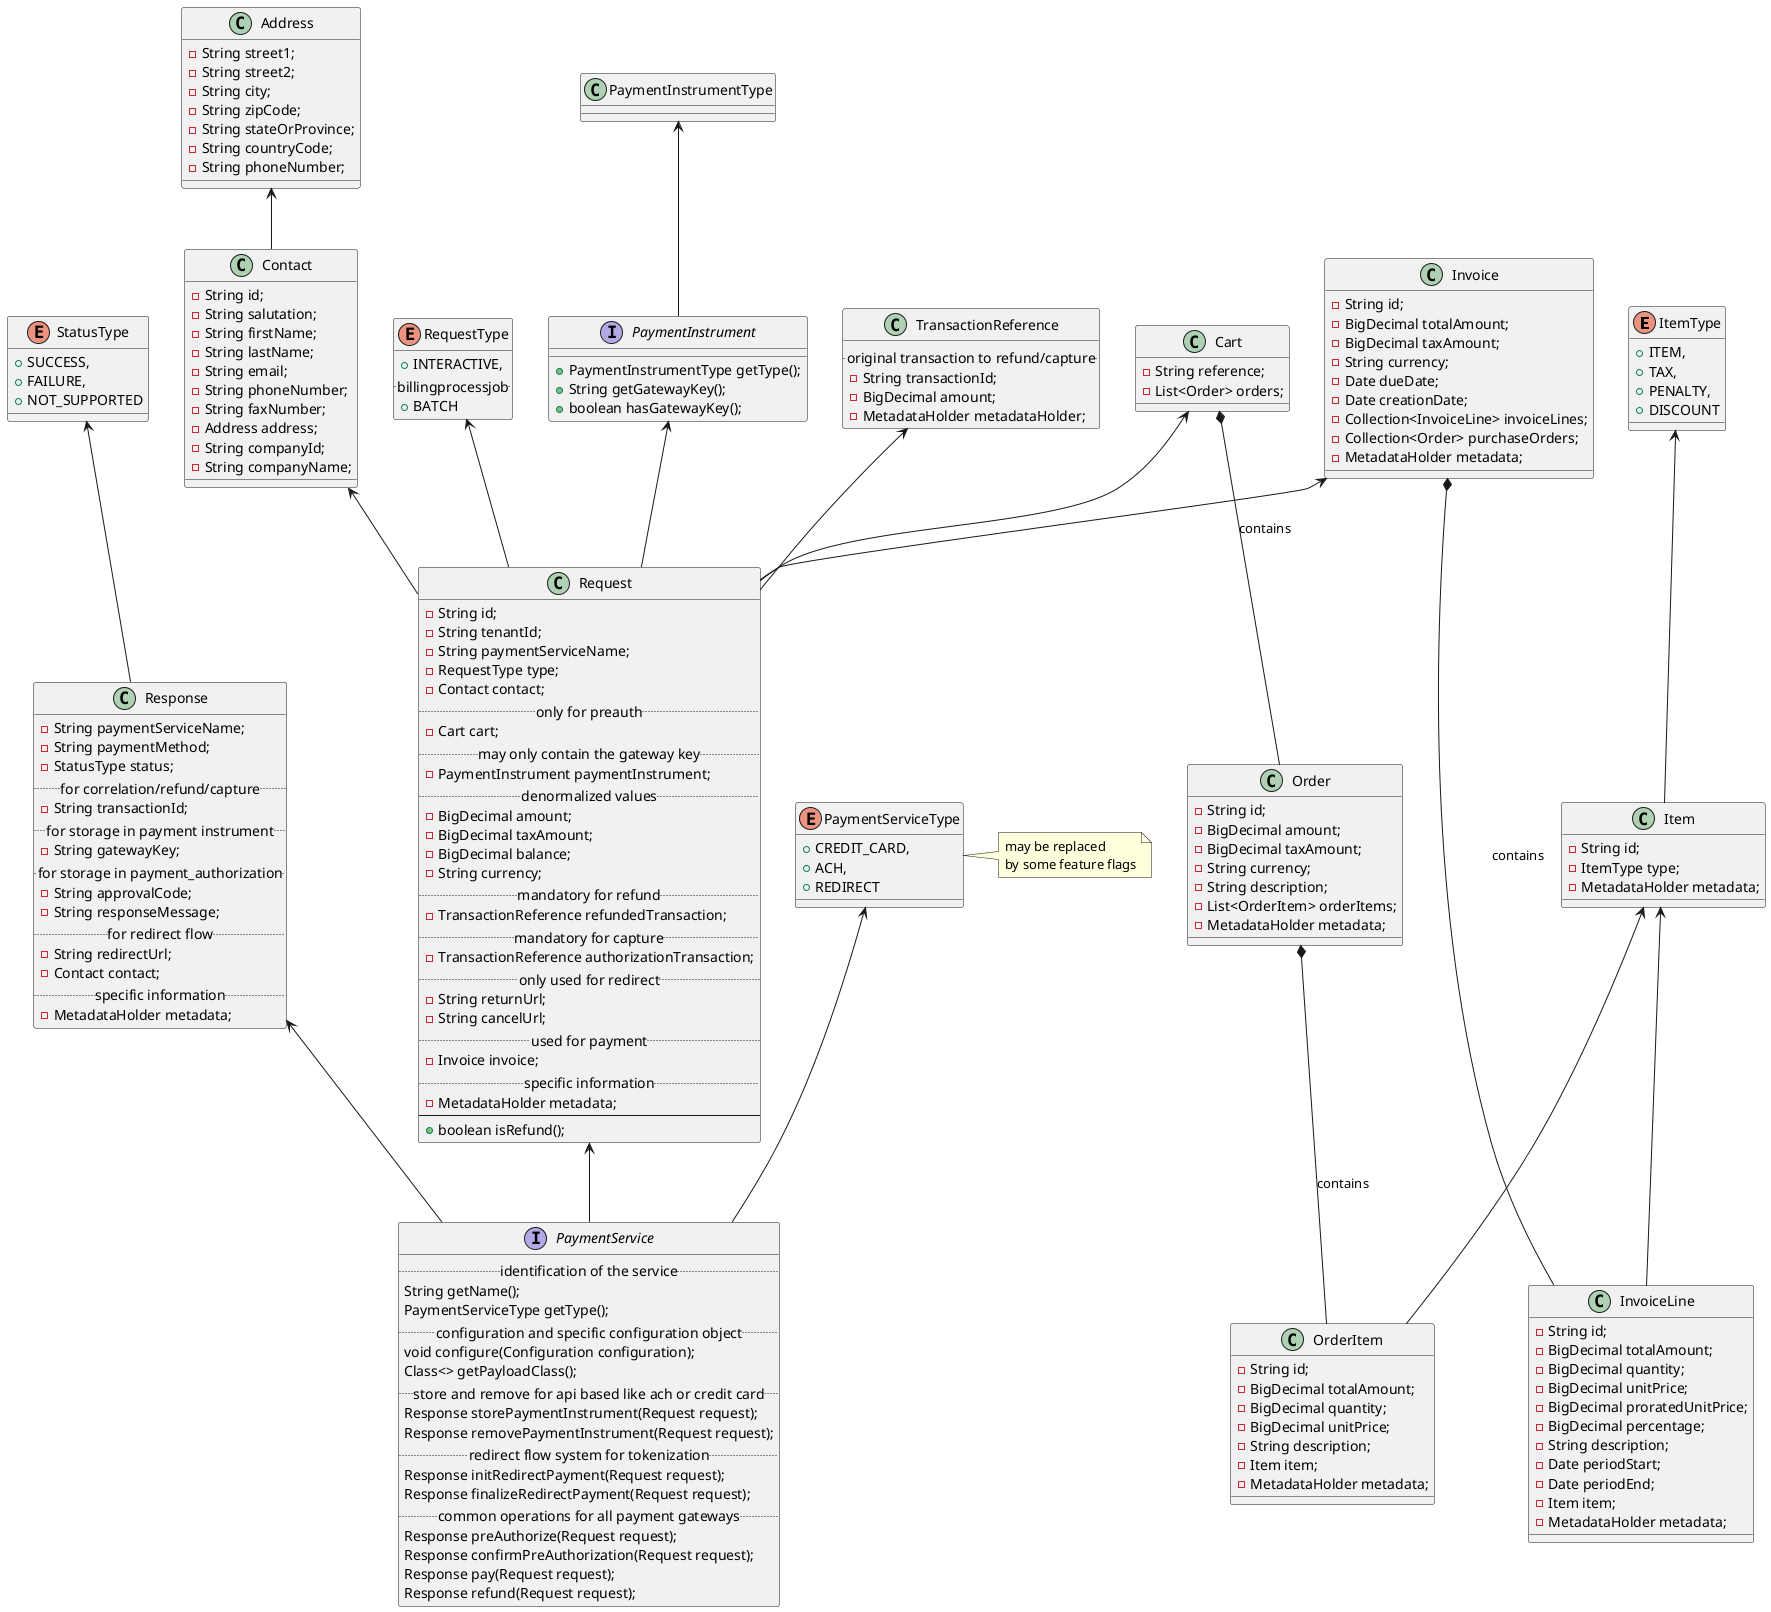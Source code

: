 @startuml

enum ItemType {
	+ITEM,
	+TAX,
	+PENALTY,
	+DISCOUNT
}

enum PaymentServiceType {
	+CREDIT_CARD,
	+ACH,
	+REDIRECT
}

enum RequestType {
	+INTERACTIVE,
..billingprocessjob..
	+BATCH
}

enum StatusType {
    +SUCCESS,
    +FAILURE,
    +NOT_SUPPORTED
}

class Request {
	-String id;
	-String tenantId;
	-String paymentServiceName;
	-RequestType type;
	-Contact contact;
..only for preauth..
	-Cart cart;
..may only contain the gateway key..
	-PaymentInstrument paymentInstrument;
..denormalized values..
	-BigDecimal amount;
	-BigDecimal taxAmount;
	-BigDecimal balance;
	-String currency;
..mandatory for refund..
	-TransactionReference refundedTransaction;
..mandatory for capture..
	-TransactionReference authorizationTransaction;
..only used for redirect..
	-String returnUrl;
	-String cancelUrl;
..used for payment..
	-Invoice invoice;
..specific information..
	-MetadataHolder metadata;
--
	+boolean isRefund();
}

class Response {
	-String paymentServiceName;
	-String paymentMethod;
	-StatusType status;
..for correlation/refund/capture..
	-String transactionId;
..for storage in payment instrument..
	-String gatewayKey;
..for storage in payment_authorization..
	-String approvalCode;
	-String responseMessage;
..for redirect flow..
	-String redirectUrl;
	-Contact contact;
..specific information..
	-MetadataHolder metadata;
}

class Cart {
	-String reference;
	-List<Order> orders;
}

class Contact {
	-String id;
	-String salutation;
	-String firstName;
	-String lastName;
	-String email;
	-String phoneNumber;
	-String faxNumber;
	-Address address;
	-String companyId;
	-String companyName;
}
class Address {
	-String street1;
	-String street2;
	-String city;
	-String zipCode;
	-String stateOrProvince;
	-String countryCode;
	-String phoneNumber;
}
class Invoice {
	-String id;
	-BigDecimal totalAmount;
	-BigDecimal taxAmount;
	-String currency;
	-Date dueDate;
	-Date creationDate;
	-Collection<InvoiceLine> invoiceLines;
	-Collection<Order> purchaseOrders;
	-MetadataHolder metadata;
}
class InvoiceLine {
	-String id;
	-BigDecimal totalAmount;
	-BigDecimal quantity;
	-BigDecimal unitPrice;
	-BigDecimal proratedUnitPrice;
	-BigDecimal percentage;
	-String description;
	-Date periodStart;
	-Date periodEnd;
	-Item item;
	-MetadataHolder metadata;
}
class Item {
	-String id;
	-ItemType type;
	-MetadataHolder metadata;
}
class Order {
	-String id;
	-BigDecimal amount;
	-BigDecimal taxAmount;
	-String currency;
	-String description;
	-List<OrderItem> orderItems;
	-MetadataHolder metadata;
}
class OrderItem {
	-String id;
	-BigDecimal totalAmount;
	-BigDecimal quantity;
	-BigDecimal unitPrice;
	-String description;
	-Item item;
	-MetadataHolder metadata;
}
class TransactionReference {
..original transaction to refund/capture..
	-String transactionId;
	-BigDecimal amount;
	-MetadataHolder metadataHolder;
}

interface PaymentInstrument {
	+PaymentInstrumentType getType();
	+String getGatewayKey();
	+boolean hasGatewayKey();
}

interface PaymentService {
.. identification of the service ..
	String getName();
	PaymentServiceType getType();
.. configuration and specific configuration object..
	void configure(Configuration configuration);
	Class<> getPayloadClass();
..store and remove for api based like ach or credit card..
	Response storePaymentInstrument(Request request);
	Response removePaymentInstrument(Request request);
..redirect flow system for tokenization..
	Response initRedirectPayment(Request request);
	Response finalizeRedirectPayment(Request request);
..common operations for all payment gateways..
	Response preAuthorize(Request request);
	Response confirmPreAuthorization(Request request);
	Response pay(Request request);
	Response refund(Request request);
}
ItemType <-- Item
Item <-- OrderItem
Item <-- InvoiceLine
Order *-- OrderItem : contains
Cart *-- Order : contains 
Cart <-- Request


Invoice *-- InvoiceLine : contains 
Invoice <-- Request
TransactionReference <-- Request
Address <-- Contact
Contact <-- Request
StatusType <-- Response
RequestType <-- Request
Request <-- PaymentService
Response <-- PaymentService
PaymentServiceType <-- PaymentService
PaymentInstrumentType <-- PaymentInstrument
PaymentInstrument <-- Request
note right of PaymentServiceType: may be replaced\nby some feature flags
@enduml
